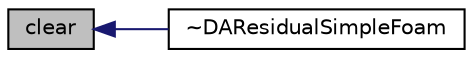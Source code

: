 digraph "clear"
{
  bgcolor="transparent";
  edge [fontname="Helvetica",fontsize="10",labelfontname="Helvetica",labelfontsize="10"];
  node [fontname="Helvetica",fontsize="10",shape=record];
  rankdir="LR";
  Node19 [label="clear",height=0.2,width=0.4,color="black", fillcolor="grey75", style="filled", fontcolor="black"];
  Node19 -> Node20 [dir="back",color="midnightblue",fontsize="10",style="solid",fontname="Helvetica"];
  Node20 [label="~DAResidualSimpleFoam",height=0.2,width=0.4,color="black",URL="$classFoam_1_1DAResidualSimpleFoam.html#a56735374776380ec004fa4c892db4178"];
}
